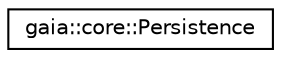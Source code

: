digraph G
{
  edge [fontname="Helvetica",fontsize="10",labelfontname="Helvetica",labelfontsize="10"];
  node [fontname="Helvetica",fontsize="10",shape=record];
  rankdir=LR;
  Node1 [label="gaia::core::Persistence",height=0.2,width=0.4,color="black", fillcolor="white", style="filled",URL="$d8/d47/classgaia_1_1core_1_1_persistence.html",tooltip="A mapping from String values to various primitive types."];
}
